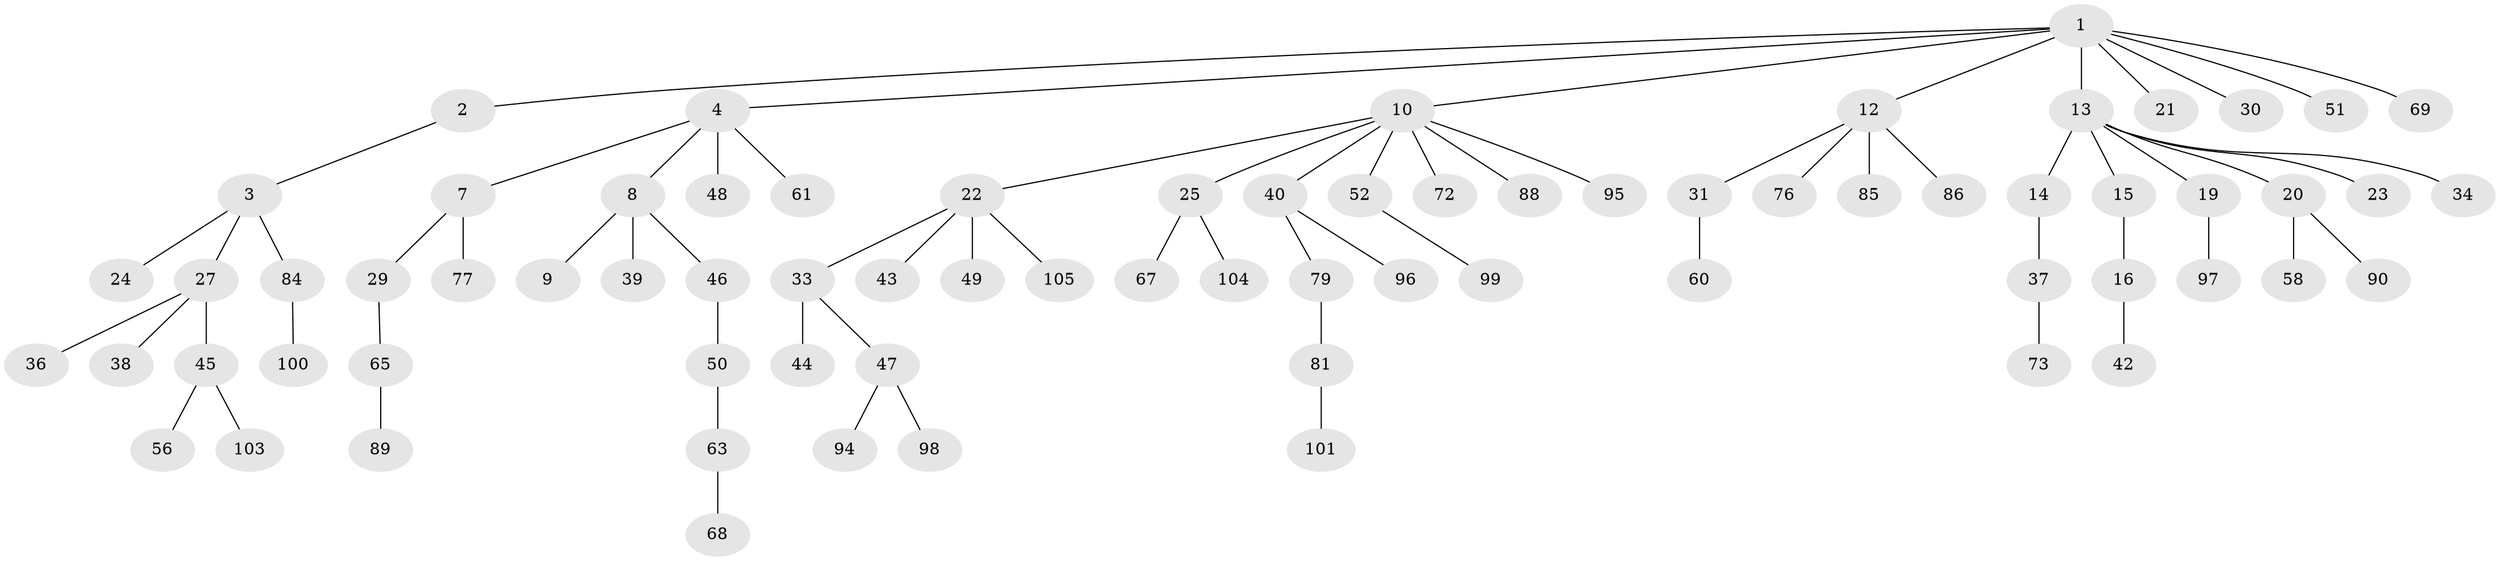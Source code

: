 // Generated by graph-tools (version 1.1) at 2025/52/02/27/25 19:52:10]
// undirected, 74 vertices, 73 edges
graph export_dot {
graph [start="1"]
  node [color=gray90,style=filled];
  1 [super="+6"];
  2;
  3 [super="+35"];
  4 [super="+5"];
  7 [super="+70"];
  8 [super="+11"];
  9;
  10 [super="+32"];
  12 [super="+17"];
  13 [super="+18"];
  14;
  15 [super="+28"];
  16 [super="+41"];
  19 [super="+82"];
  20 [super="+75"];
  21;
  22 [super="+26"];
  23 [super="+80"];
  24;
  25 [super="+91"];
  27;
  29 [super="+53"];
  30;
  31 [super="+57"];
  33 [super="+64"];
  34;
  36 [super="+55"];
  37;
  38 [super="+106"];
  39;
  40 [super="+66"];
  42;
  43;
  44;
  45 [super="+54"];
  46;
  47 [super="+62"];
  48;
  49;
  50;
  51;
  52 [super="+74"];
  56 [super="+71"];
  58 [super="+59"];
  60;
  61 [super="+78"];
  63 [super="+92"];
  65 [super="+83"];
  67;
  68;
  69;
  72;
  73 [super="+102"];
  76;
  77;
  79 [super="+87"];
  81;
  84;
  85;
  86;
  88;
  89 [super="+93"];
  90;
  94;
  95;
  96;
  97;
  98;
  99;
  100;
  101;
  103;
  104;
  105;
  1 -- 2;
  1 -- 4;
  1 -- 12;
  1 -- 21;
  1 -- 30;
  1 -- 51;
  1 -- 69;
  1 -- 10;
  1 -- 13;
  2 -- 3;
  3 -- 24;
  3 -- 27;
  3 -- 84;
  4 -- 8;
  4 -- 48;
  4 -- 61;
  4 -- 7;
  7 -- 29;
  7 -- 77;
  8 -- 9;
  8 -- 46;
  8 -- 39;
  10 -- 22;
  10 -- 25;
  10 -- 52;
  10 -- 95;
  10 -- 40;
  10 -- 72;
  10 -- 88;
  12 -- 76;
  12 -- 85;
  12 -- 86;
  12 -- 31;
  13 -- 14;
  13 -- 15;
  13 -- 19;
  13 -- 20;
  13 -- 23;
  13 -- 34;
  14 -- 37;
  15 -- 16;
  16 -- 42;
  19 -- 97;
  20 -- 58;
  20 -- 90;
  22 -- 43;
  22 -- 49;
  22 -- 105;
  22 -- 33;
  25 -- 67;
  25 -- 104;
  27 -- 36;
  27 -- 38;
  27 -- 45;
  29 -- 65;
  31 -- 60;
  33 -- 44;
  33 -- 47;
  37 -- 73;
  40 -- 96;
  40 -- 79;
  45 -- 56;
  45 -- 103;
  46 -- 50;
  47 -- 98;
  47 -- 94;
  50 -- 63;
  52 -- 99;
  63 -- 68;
  65 -- 89;
  79 -- 81;
  81 -- 101;
  84 -- 100;
}
